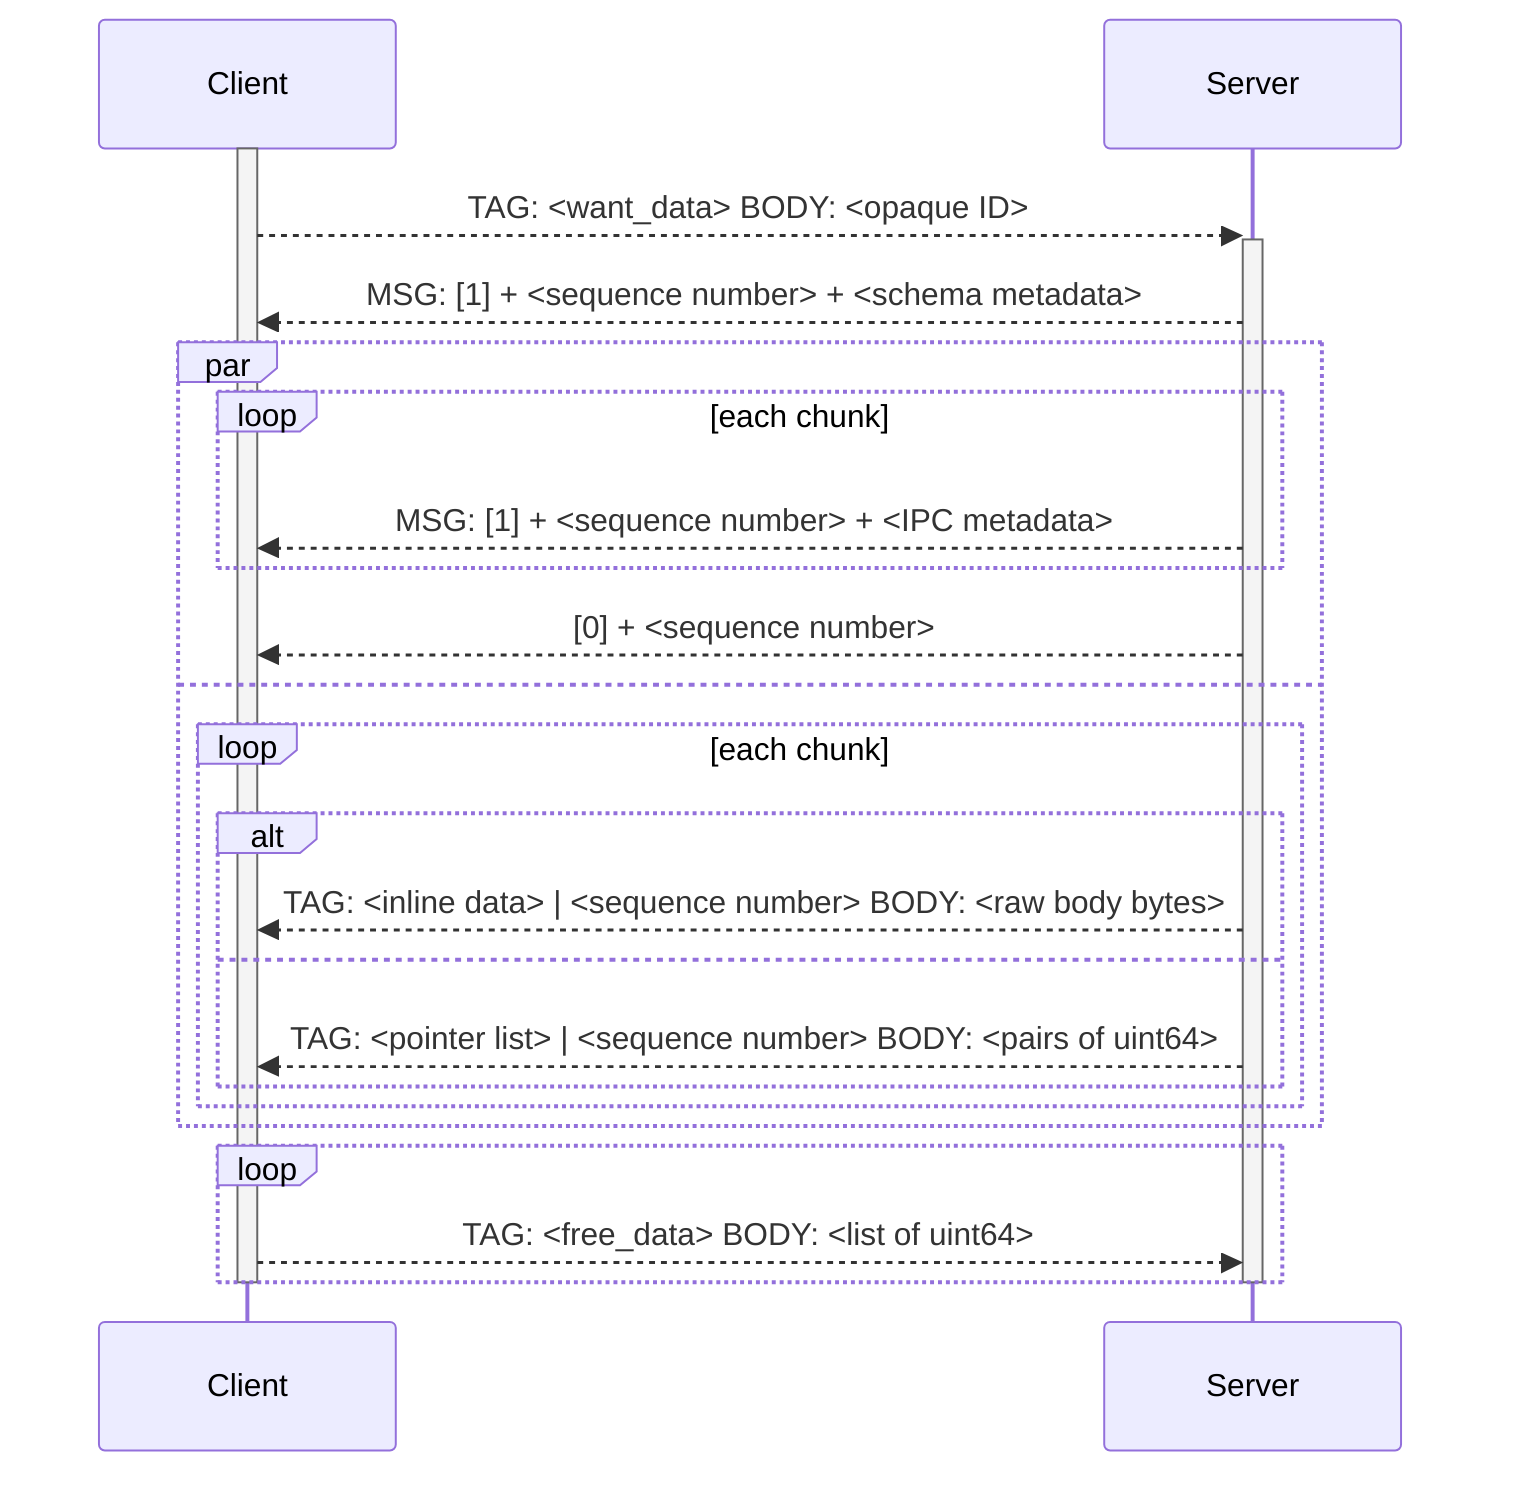 %% Licensed to the Apache Software Foundation (ASF) under one
%% or more contributor license agreements.  See the NOTICE file
%% distributed with this work for additional information
%% regarding copyright ownership.  The ASF licenses this file
%% to you under the Apache License, Version 2.0 (the
%% "License"); you may not use this file except in compliance
%% with the License.  You may obtain a copy of the License at
%%
%%   http://www.apache.org/licenses/LICENSE-2.0
%%
%% Unless required by applicable law or agreed to in writing,
%% software distributed under the License is distributed on an
%% "AS IS" BASIS, WITHOUT WARRANTIES OR CONDITIONS OF ANY
%% KIND, either express or implied.  See the License for the
%% specific language governing permissions and limitations
%% under the License.

%% To generate the diagram, use mermaid-cli
%% Example: docker run --rm -v $(pwd)/DissociatedIPC:/data minlag/mermaid-cli -i /data/SequenceDiagramSame.mmd

sequenceDiagram    
  participant C as Client
  participant S as Server
  activate C
  C-->>+S: TAG: <want_data> BODY: <opaque ID>
  S-->>C: MSG: [1] + <sequence number> + <schema metadata>
  par
    loop each chunk
      S-->>C: MSG: [1] + <sequence number> + <IPC metadata>
    end
    S-->>C: [0] + <sequence number>
  and
    loop each chunk
      alt
        S-->>C: TAG: <inline data> | <sequence number> BODY: <raw body bytes>
      else
        S-->>C: TAG: <pointer list> | <sequence number> BODY: <pairs of uint64>
      end
    end
  end
  
  loop
    C-->>S: TAG: <free_data> BODY: <list of uint64>
  end
  deactivate S
  deactivate C